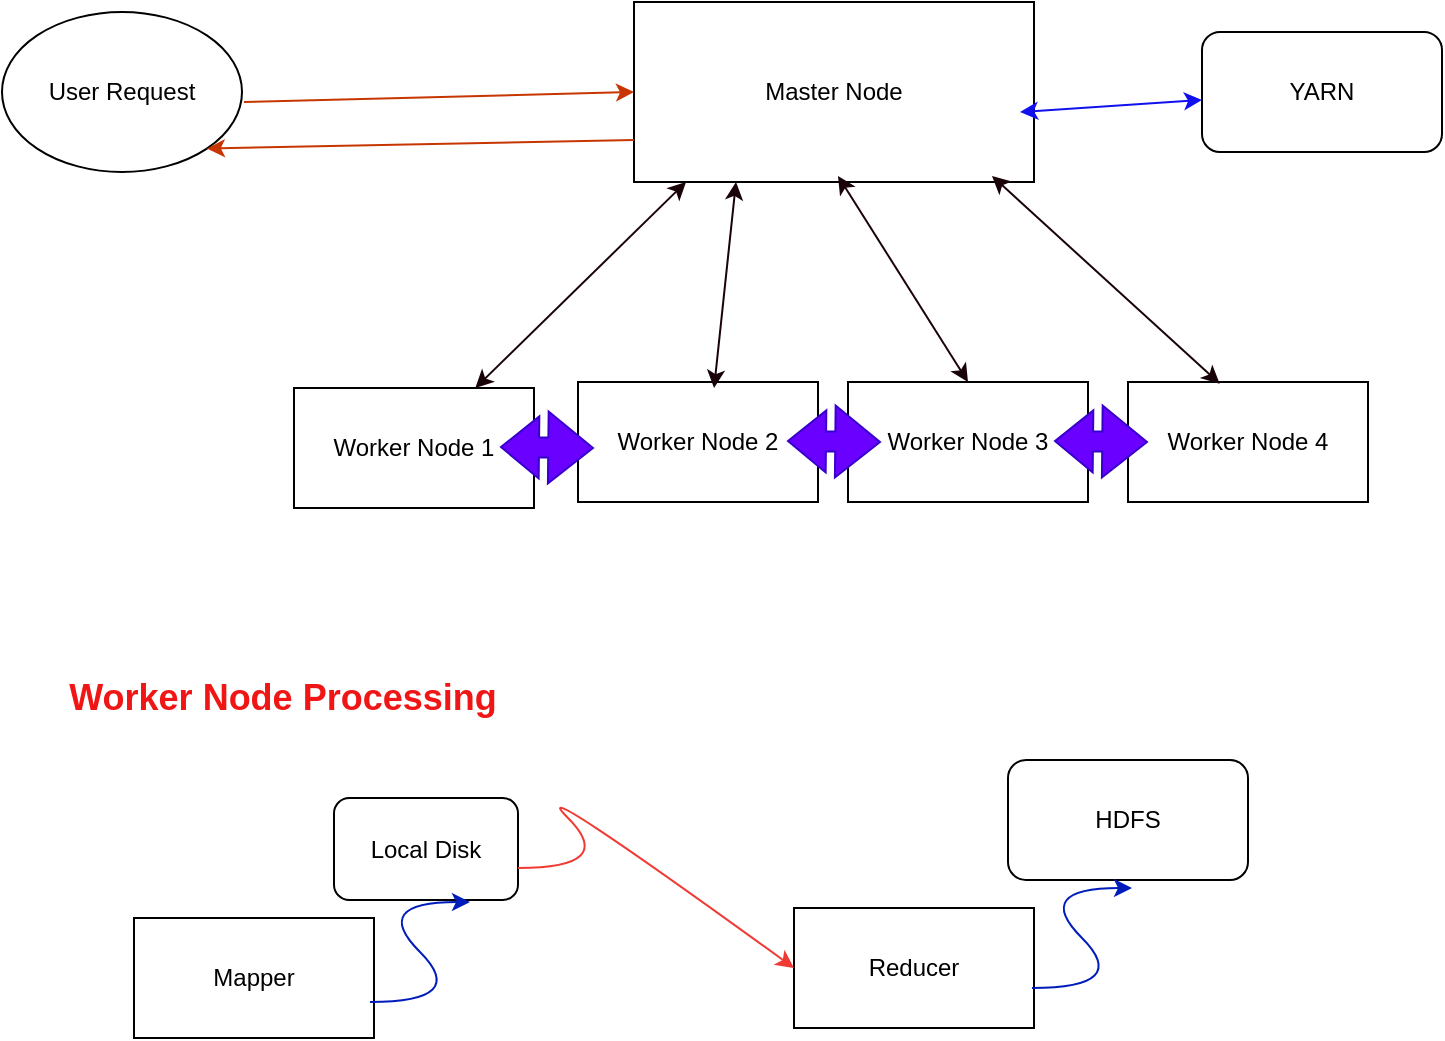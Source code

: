 <mxfile version="21.5.0" type="github">
  <diagram name="Page-1" id="vuUPm-XfM37HLUpJ9oZ0">
    <mxGraphModel dx="1143" dy="673" grid="0" gridSize="10" guides="1" tooltips="1" connect="1" arrows="1" fold="1" page="1" pageScale="1" pageWidth="827" pageHeight="1169" background="#ffffff" math="0" shadow="0">
      <root>
        <mxCell id="0" />
        <mxCell id="1" parent="0" />
        <mxCell id="yzupR0AR46HFefX1UoHn-1" value="User Request" style="ellipse;whiteSpace=wrap;html=1;" vertex="1" parent="1">
          <mxGeometry x="20" y="410" width="120" height="80" as="geometry" />
        </mxCell>
        <mxCell id="yzupR0AR46HFefX1UoHn-2" value="Master Node" style="rounded=0;whiteSpace=wrap;html=1;" vertex="1" parent="1">
          <mxGeometry x="336" y="405" width="200" height="90" as="geometry" />
        </mxCell>
        <mxCell id="yzupR0AR46HFefX1UoHn-3" value="Worker Node 1" style="rounded=0;whiteSpace=wrap;html=1;" vertex="1" parent="1">
          <mxGeometry x="166" y="598" width="120" height="60" as="geometry" />
        </mxCell>
        <mxCell id="yzupR0AR46HFefX1UoHn-4" value="Worker Node 2" style="rounded=0;whiteSpace=wrap;html=1;" vertex="1" parent="1">
          <mxGeometry x="308" y="595" width="120" height="60" as="geometry" />
        </mxCell>
        <mxCell id="yzupR0AR46HFefX1UoHn-5" value="Worker Node 3" style="rounded=0;whiteSpace=wrap;html=1;" vertex="1" parent="1">
          <mxGeometry x="443" y="595" width="120" height="60" as="geometry" />
        </mxCell>
        <mxCell id="yzupR0AR46HFefX1UoHn-6" value="Worker Node 4" style="rounded=0;whiteSpace=wrap;html=1;" vertex="1" parent="1">
          <mxGeometry x="583" y="595" width="120" height="60" as="geometry" />
        </mxCell>
        <mxCell id="yzupR0AR46HFefX1UoHn-7" value="" style="endArrow=classic;startArrow=classic;html=1;rounded=0;strokeColor=#190308;" edge="1" parent="1" source="yzupR0AR46HFefX1UoHn-3">
          <mxGeometry width="50" height="50" relative="1" as="geometry">
            <mxPoint x="312" y="545" as="sourcePoint" />
            <mxPoint x="362" y="495" as="targetPoint" />
          </mxGeometry>
        </mxCell>
        <mxCell id="yzupR0AR46HFefX1UoHn-8" value="" style="endArrow=classic;startArrow=classic;html=1;rounded=0;strokeColor=#190308;exitX=0.567;exitY=0.05;exitDx=0;exitDy=0;exitPerimeter=0;" edge="1" parent="1" source="yzupR0AR46HFefX1UoHn-4">
          <mxGeometry width="50" height="50" relative="1" as="geometry">
            <mxPoint x="282" y="598" as="sourcePoint" />
            <mxPoint x="387" y="495" as="targetPoint" />
          </mxGeometry>
        </mxCell>
        <mxCell id="yzupR0AR46HFefX1UoHn-9" value="" style="endArrow=classic;startArrow=classic;html=1;rounded=0;strokeColor=#190308;exitX=0.5;exitY=0;exitDx=0;exitDy=0;" edge="1" parent="1" source="yzupR0AR46HFefX1UoHn-5">
          <mxGeometry width="50" height="50" relative="1" as="geometry">
            <mxPoint x="333" y="595" as="sourcePoint" />
            <mxPoint x="438" y="492" as="targetPoint" />
          </mxGeometry>
        </mxCell>
        <mxCell id="yzupR0AR46HFefX1UoHn-10" value="" style="endArrow=classic;startArrow=classic;html=1;rounded=0;strokeColor=#190308;exitX=0.382;exitY=0.014;exitDx=0;exitDy=0;exitPerimeter=0;" edge="1" parent="1" source="yzupR0AR46HFefX1UoHn-6">
          <mxGeometry width="50" height="50" relative="1" as="geometry">
            <mxPoint x="410" y="595" as="sourcePoint" />
            <mxPoint x="515" y="492" as="targetPoint" />
          </mxGeometry>
        </mxCell>
        <mxCell id="yzupR0AR46HFefX1UoHn-11" value="YARN" style="rounded=1;whiteSpace=wrap;html=1;" vertex="1" parent="1">
          <mxGeometry x="620" y="420" width="120" height="60" as="geometry" />
        </mxCell>
        <mxCell id="yzupR0AR46HFefX1UoHn-12" value="" style="endArrow=classic;startArrow=classic;html=1;rounded=0;strokeColor=#1111F0;" edge="1" parent="1" target="yzupR0AR46HFefX1UoHn-11">
          <mxGeometry width="50" height="50" relative="1" as="geometry">
            <mxPoint x="529" y="460" as="sourcePoint" />
            <mxPoint x="579" y="410" as="targetPoint" />
          </mxGeometry>
        </mxCell>
        <mxCell id="yzupR0AR46HFefX1UoHn-13" value="&lt;font size=&quot;1&quot; color=&quot;#f01616&quot;&gt;&lt;b style=&quot;font-size: 18px;&quot;&gt;Worker Node Processing&lt;/b&gt;&lt;/font&gt;" style="text;html=1;strokeColor=none;fillColor=none;align=center;verticalAlign=middle;whiteSpace=wrap;rounded=0;" vertex="1" parent="1">
          <mxGeometry x="20" y="738" width="281" height="30" as="geometry" />
        </mxCell>
        <mxCell id="yzupR0AR46HFefX1UoHn-14" value="Mapper" style="rounded=0;whiteSpace=wrap;html=1;" vertex="1" parent="1">
          <mxGeometry x="86" y="863" width="120" height="60" as="geometry" />
        </mxCell>
        <mxCell id="yzupR0AR46HFefX1UoHn-15" value="Reducer" style="rounded=0;whiteSpace=wrap;html=1;" vertex="1" parent="1">
          <mxGeometry x="416" y="858" width="120" height="60" as="geometry" />
        </mxCell>
        <mxCell id="yzupR0AR46HFefX1UoHn-16" value="Local Disk" style="rounded=1;whiteSpace=wrap;html=1;" vertex="1" parent="1">
          <mxGeometry x="186" y="803" width="92" height="51" as="geometry" />
        </mxCell>
        <mxCell id="yzupR0AR46HFefX1UoHn-17" value="" style="curved=1;endArrow=classic;html=1;rounded=0;entryX=0;entryY=0.5;entryDx=0;entryDy=0;strokeColor=#F03B35;" edge="1" parent="1" target="yzupR0AR46HFefX1UoHn-15">
          <mxGeometry width="50" height="50" relative="1" as="geometry">
            <mxPoint x="278" y="838" as="sourcePoint" />
            <mxPoint x="328" y="788" as="targetPoint" />
            <Array as="points">
              <mxPoint x="328" y="838" />
              <mxPoint x="278" y="788" />
            </Array>
          </mxGeometry>
        </mxCell>
        <mxCell id="yzupR0AR46HFefX1UoHn-18" value="" style="curved=1;endArrow=classic;html=1;rounded=0;fillColor=#0050ef;strokeColor=#001DBC;" edge="1" parent="1">
          <mxGeometry width="50" height="50" relative="1" as="geometry">
            <mxPoint x="204" y="905" as="sourcePoint" />
            <mxPoint x="254" y="855" as="targetPoint" />
            <Array as="points">
              <mxPoint x="254" y="905" />
              <mxPoint x="204" y="855" />
            </Array>
          </mxGeometry>
        </mxCell>
        <mxCell id="yzupR0AR46HFefX1UoHn-19" value="HDFS" style="rounded=1;whiteSpace=wrap;html=1;" vertex="1" parent="1">
          <mxGeometry x="523" y="784" width="120" height="60" as="geometry" />
        </mxCell>
        <mxCell id="yzupR0AR46HFefX1UoHn-20" value="" style="curved=1;endArrow=classic;html=1;rounded=0;fillColor=#0050ef;strokeColor=#001DBC;" edge="1" parent="1">
          <mxGeometry width="50" height="50" relative="1" as="geometry">
            <mxPoint x="535" y="898" as="sourcePoint" />
            <mxPoint x="585" y="848" as="targetPoint" />
            <Array as="points">
              <mxPoint x="585" y="898" />
              <mxPoint x="535" y="848" />
            </Array>
          </mxGeometry>
        </mxCell>
        <mxCell id="yzupR0AR46HFefX1UoHn-21" value="" style="shape=flexArrow;endArrow=classic;startArrow=classic;html=1;rounded=0;endWidth=25;endSize=7.12;fillColor=#6a00ff;strokeColor=#3700CC;" edge="1" parent="1">
          <mxGeometry width="100" height="100" relative="1" as="geometry">
            <mxPoint x="269" y="627.5" as="sourcePoint" />
            <mxPoint x="316" y="628" as="targetPoint" />
          </mxGeometry>
        </mxCell>
        <mxCell id="yzupR0AR46HFefX1UoHn-22" value="" style="shape=flexArrow;endArrow=classic;startArrow=classic;html=1;rounded=0;endWidth=25;endSize=7.12;fillColor=#6a00ff;strokeColor=#3700CC;" edge="1" parent="1">
          <mxGeometry width="100" height="100" relative="1" as="geometry">
            <mxPoint x="412.5" y="624.5" as="sourcePoint" />
            <mxPoint x="459.5" y="625" as="targetPoint" />
          </mxGeometry>
        </mxCell>
        <mxCell id="yzupR0AR46HFefX1UoHn-23" value="" style="shape=flexArrow;endArrow=classic;startArrow=classic;html=1;rounded=0;endWidth=25;endSize=7.12;fillColor=#6a00ff;strokeColor=#3700CC;" edge="1" parent="1">
          <mxGeometry width="100" height="100" relative="1" as="geometry">
            <mxPoint x="546" y="624.5" as="sourcePoint" />
            <mxPoint x="593" y="625" as="targetPoint" />
          </mxGeometry>
        </mxCell>
        <mxCell id="yzupR0AR46HFefX1UoHn-24" value="" style="endArrow=classic;html=1;rounded=0;entryX=0;entryY=0.5;entryDx=0;entryDy=0;fillColor=#fa6800;strokeColor=#C73500;" edge="1" parent="1" target="yzupR0AR46HFefX1UoHn-2">
          <mxGeometry width="50" height="50" relative="1" as="geometry">
            <mxPoint x="141" y="455" as="sourcePoint" />
            <mxPoint x="191" y="405" as="targetPoint" />
          </mxGeometry>
        </mxCell>
        <mxCell id="yzupR0AR46HFefX1UoHn-25" value="" style="endArrow=classic;html=1;rounded=0;entryX=1;entryY=1;entryDx=0;entryDy=0;fillColor=#fa6800;strokeColor=#C73500;" edge="1" parent="1" target="yzupR0AR46HFefX1UoHn-1">
          <mxGeometry width="50" height="50" relative="1" as="geometry">
            <mxPoint x="336" y="474" as="sourcePoint" />
            <mxPoint x="386" y="424" as="targetPoint" />
          </mxGeometry>
        </mxCell>
      </root>
    </mxGraphModel>
  </diagram>
</mxfile>
